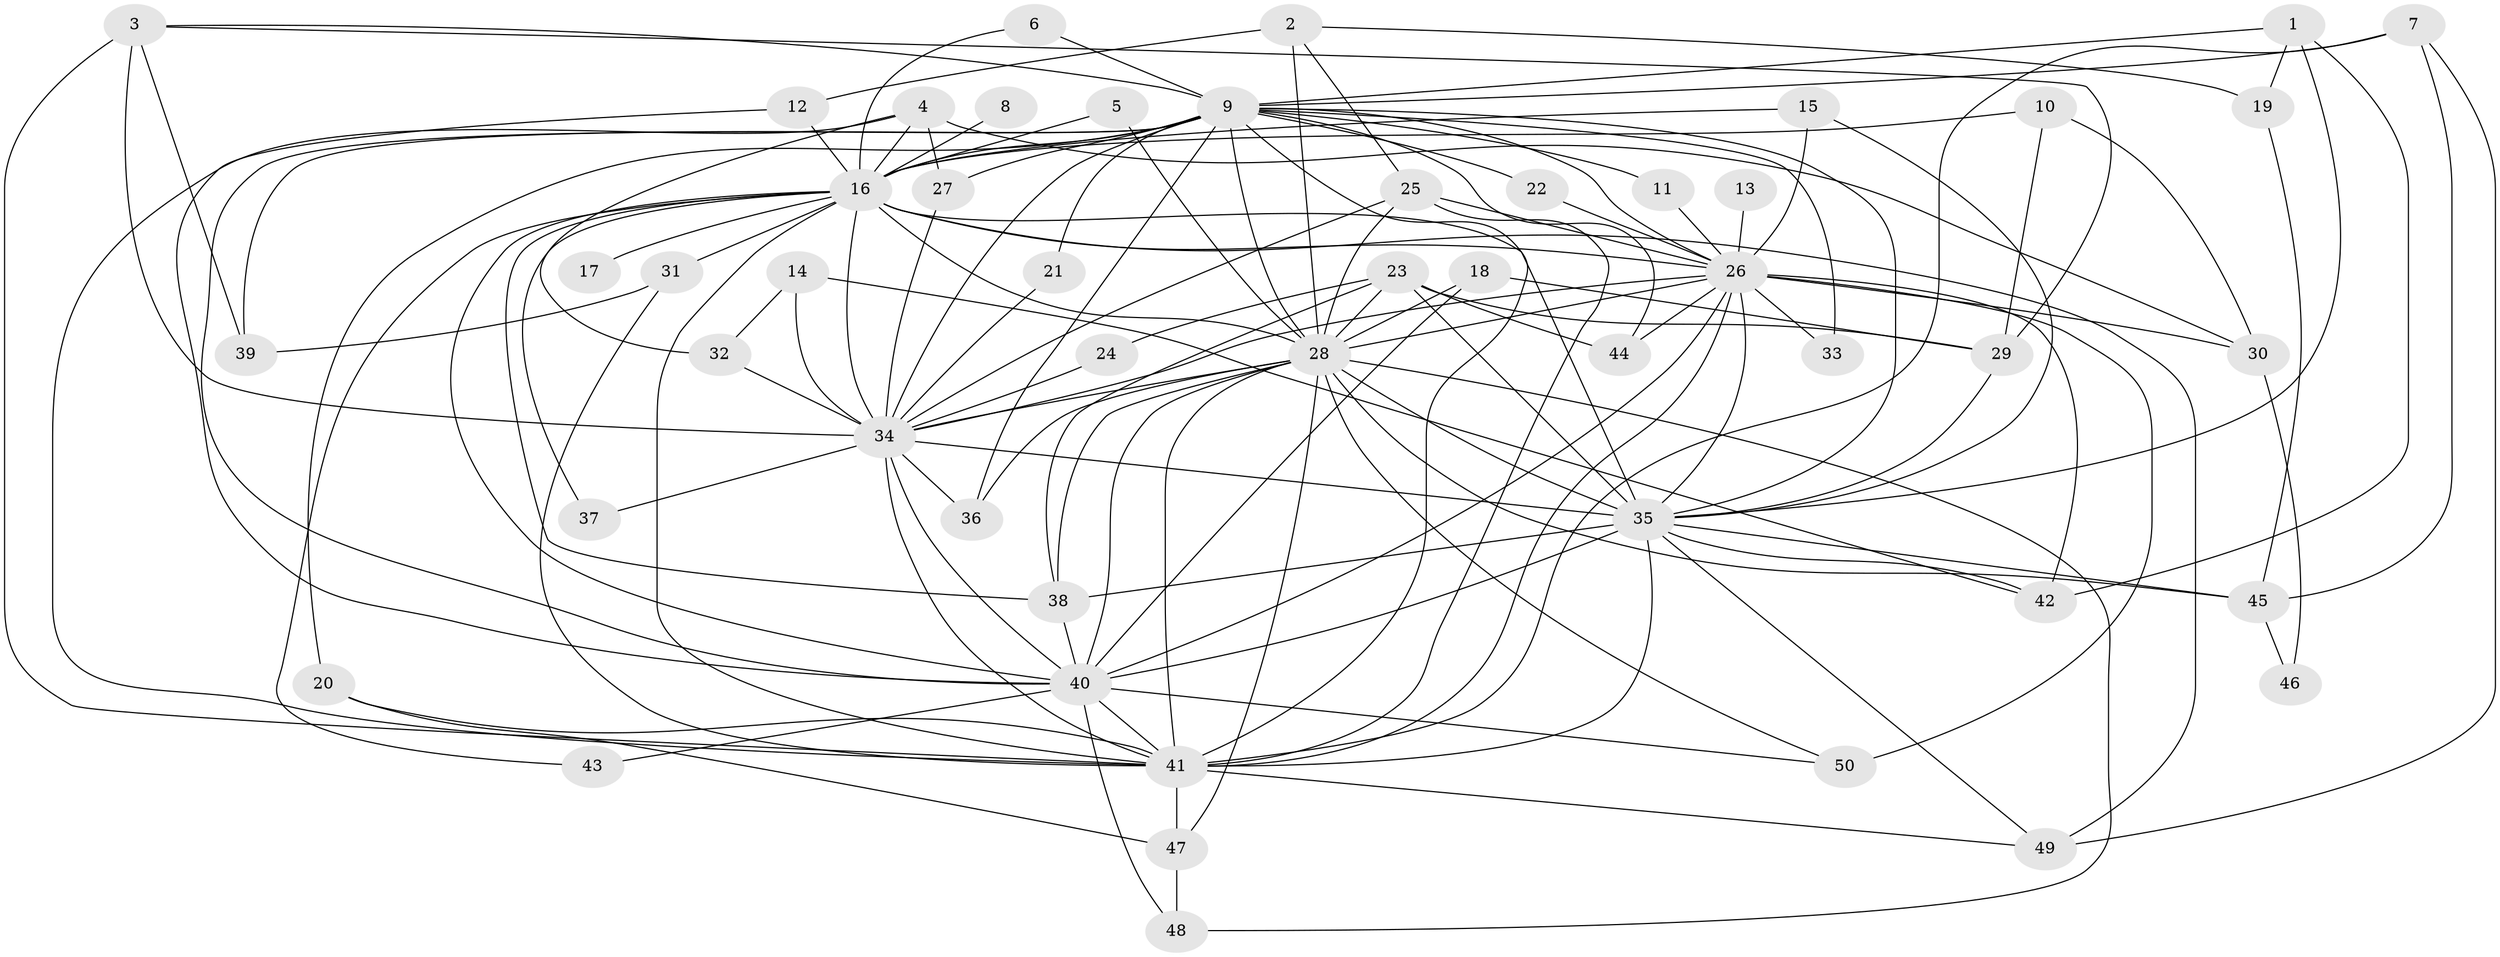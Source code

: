 // original degree distribution, {17: 0.02, 24: 0.01, 18: 0.03, 28: 0.01, 22: 0.01, 25: 0.01, 23: 0.01, 4: 0.09, 3: 0.22, 5: 0.05, 2: 0.53, 7: 0.01}
// Generated by graph-tools (version 1.1) at 2025/01/03/09/25 03:01:32]
// undirected, 50 vertices, 133 edges
graph export_dot {
graph [start="1"]
  node [color=gray90,style=filled];
  1;
  2;
  3;
  4;
  5;
  6;
  7;
  8;
  9;
  10;
  11;
  12;
  13;
  14;
  15;
  16;
  17;
  18;
  19;
  20;
  21;
  22;
  23;
  24;
  25;
  26;
  27;
  28;
  29;
  30;
  31;
  32;
  33;
  34;
  35;
  36;
  37;
  38;
  39;
  40;
  41;
  42;
  43;
  44;
  45;
  46;
  47;
  48;
  49;
  50;
  1 -- 9 [weight=1.0];
  1 -- 19 [weight=1.0];
  1 -- 35 [weight=1.0];
  1 -- 42 [weight=1.0];
  2 -- 12 [weight=1.0];
  2 -- 19 [weight=1.0];
  2 -- 25 [weight=1.0];
  2 -- 28 [weight=2.0];
  3 -- 9 [weight=1.0];
  3 -- 29 [weight=1.0];
  3 -- 34 [weight=1.0];
  3 -- 39 [weight=1.0];
  3 -- 41 [weight=1.0];
  4 -- 16 [weight=1.0];
  4 -- 27 [weight=1.0];
  4 -- 30 [weight=1.0];
  4 -- 32 [weight=1.0];
  4 -- 41 [weight=1.0];
  5 -- 16 [weight=1.0];
  5 -- 28 [weight=1.0];
  6 -- 9 [weight=1.0];
  6 -- 16 [weight=1.0];
  7 -- 9 [weight=1.0];
  7 -- 41 [weight=1.0];
  7 -- 45 [weight=1.0];
  7 -- 49 [weight=1.0];
  8 -- 16 [weight=1.0];
  9 -- 11 [weight=1.0];
  9 -- 16 [weight=1.0];
  9 -- 20 [weight=1.0];
  9 -- 21 [weight=1.0];
  9 -- 22 [weight=1.0];
  9 -- 26 [weight=1.0];
  9 -- 27 [weight=1.0];
  9 -- 28 [weight=2.0];
  9 -- 33 [weight=2.0];
  9 -- 34 [weight=1.0];
  9 -- 35 [weight=3.0];
  9 -- 36 [weight=1.0];
  9 -- 39 [weight=1.0];
  9 -- 40 [weight=1.0];
  9 -- 41 [weight=2.0];
  9 -- 44 [weight=1.0];
  10 -- 16 [weight=1.0];
  10 -- 29 [weight=1.0];
  10 -- 30 [weight=1.0];
  11 -- 26 [weight=1.0];
  12 -- 16 [weight=1.0];
  12 -- 40 [weight=1.0];
  13 -- 26 [weight=1.0];
  14 -- 32 [weight=1.0];
  14 -- 34 [weight=1.0];
  14 -- 42 [weight=1.0];
  15 -- 16 [weight=1.0];
  15 -- 26 [weight=2.0];
  15 -- 35 [weight=1.0];
  16 -- 17 [weight=1.0];
  16 -- 26 [weight=1.0];
  16 -- 28 [weight=2.0];
  16 -- 31 [weight=1.0];
  16 -- 34 [weight=1.0];
  16 -- 35 [weight=3.0];
  16 -- 37 [weight=1.0];
  16 -- 38 [weight=1.0];
  16 -- 40 [weight=1.0];
  16 -- 41 [weight=2.0];
  16 -- 43 [weight=1.0];
  16 -- 49 [weight=1.0];
  18 -- 28 [weight=1.0];
  18 -- 29 [weight=1.0];
  18 -- 40 [weight=1.0];
  19 -- 45 [weight=1.0];
  20 -- 41 [weight=1.0];
  20 -- 47 [weight=1.0];
  21 -- 34 [weight=1.0];
  22 -- 26 [weight=1.0];
  23 -- 24 [weight=1.0];
  23 -- 28 [weight=1.0];
  23 -- 29 [weight=1.0];
  23 -- 35 [weight=2.0];
  23 -- 38 [weight=1.0];
  23 -- 44 [weight=1.0];
  24 -- 34 [weight=1.0];
  25 -- 26 [weight=1.0];
  25 -- 28 [weight=1.0];
  25 -- 34 [weight=1.0];
  25 -- 41 [weight=1.0];
  26 -- 28 [weight=3.0];
  26 -- 30 [weight=1.0];
  26 -- 33 [weight=2.0];
  26 -- 34 [weight=1.0];
  26 -- 35 [weight=2.0];
  26 -- 40 [weight=1.0];
  26 -- 41 [weight=1.0];
  26 -- 42 [weight=1.0];
  26 -- 44 [weight=1.0];
  26 -- 50 [weight=2.0];
  27 -- 34 [weight=1.0];
  28 -- 34 [weight=3.0];
  28 -- 35 [weight=5.0];
  28 -- 36 [weight=1.0];
  28 -- 38 [weight=1.0];
  28 -- 40 [weight=2.0];
  28 -- 41 [weight=2.0];
  28 -- 45 [weight=1.0];
  28 -- 47 [weight=1.0];
  28 -- 48 [weight=1.0];
  28 -- 50 [weight=1.0];
  29 -- 35 [weight=1.0];
  30 -- 46 [weight=1.0];
  31 -- 39 [weight=1.0];
  31 -- 41 [weight=1.0];
  32 -- 34 [weight=1.0];
  34 -- 35 [weight=2.0];
  34 -- 36 [weight=1.0];
  34 -- 37 [weight=1.0];
  34 -- 40 [weight=3.0];
  34 -- 41 [weight=2.0];
  35 -- 38 [weight=1.0];
  35 -- 40 [weight=2.0];
  35 -- 41 [weight=4.0];
  35 -- 42 [weight=1.0];
  35 -- 45 [weight=1.0];
  35 -- 49 [weight=1.0];
  38 -- 40 [weight=1.0];
  40 -- 41 [weight=2.0];
  40 -- 43 [weight=1.0];
  40 -- 48 [weight=1.0];
  40 -- 50 [weight=1.0];
  41 -- 47 [weight=1.0];
  41 -- 49 [weight=1.0];
  45 -- 46 [weight=1.0];
  47 -- 48 [weight=1.0];
}
